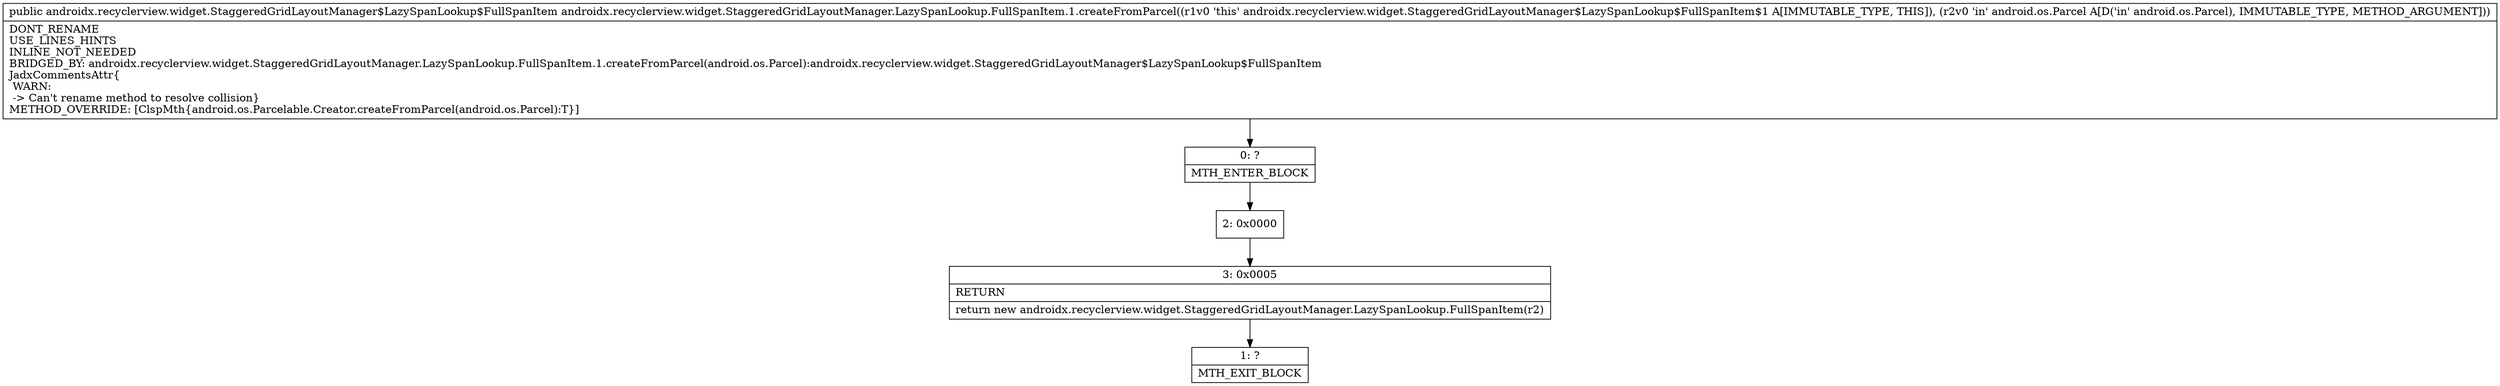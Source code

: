 digraph "CFG forandroidx.recyclerview.widget.StaggeredGridLayoutManager.LazySpanLookup.FullSpanItem.1.createFromParcel(Landroid\/os\/Parcel;)Landroidx\/recyclerview\/widget\/StaggeredGridLayoutManager$LazySpanLookup$FullSpanItem;" {
Node_0 [shape=record,label="{0\:\ ?|MTH_ENTER_BLOCK\l}"];
Node_2 [shape=record,label="{2\:\ 0x0000}"];
Node_3 [shape=record,label="{3\:\ 0x0005|RETURN\l|return new androidx.recyclerview.widget.StaggeredGridLayoutManager.LazySpanLookup.FullSpanItem(r2)\l}"];
Node_1 [shape=record,label="{1\:\ ?|MTH_EXIT_BLOCK\l}"];
MethodNode[shape=record,label="{public androidx.recyclerview.widget.StaggeredGridLayoutManager$LazySpanLookup$FullSpanItem androidx.recyclerview.widget.StaggeredGridLayoutManager.LazySpanLookup.FullSpanItem.1.createFromParcel((r1v0 'this' androidx.recyclerview.widget.StaggeredGridLayoutManager$LazySpanLookup$FullSpanItem$1 A[IMMUTABLE_TYPE, THIS]), (r2v0 'in' android.os.Parcel A[D('in' android.os.Parcel), IMMUTABLE_TYPE, METHOD_ARGUMENT]))  | DONT_RENAME\lUSE_LINES_HINTS\lINLINE_NOT_NEEDED\lBRIDGED_BY: androidx.recyclerview.widget.StaggeredGridLayoutManager.LazySpanLookup.FullSpanItem.1.createFromParcel(android.os.Parcel):androidx.recyclerview.widget.StaggeredGridLayoutManager$LazySpanLookup$FullSpanItem\lJadxCommentsAttr\{\l WARN: \l \-\> Can't rename method to resolve collision\}\lMETHOD_OVERRIDE: [ClspMth\{android.os.Parcelable.Creator.createFromParcel(android.os.Parcel):T\}]\l}"];
MethodNode -> Node_0;Node_0 -> Node_2;
Node_2 -> Node_3;
Node_3 -> Node_1;
}

